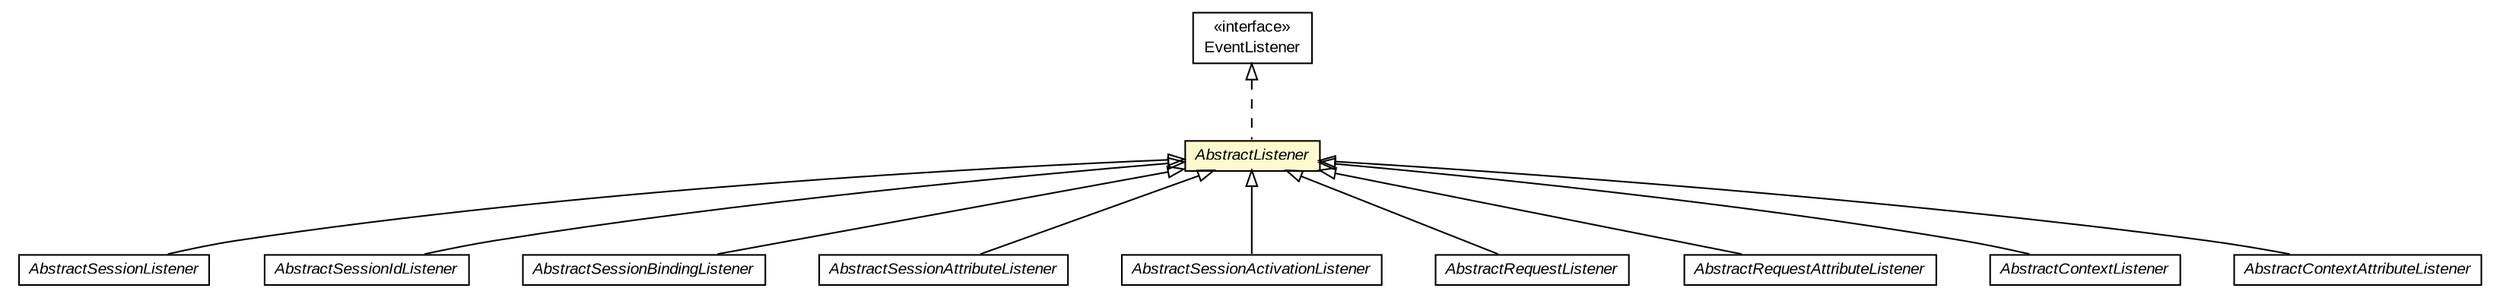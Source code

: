#!/usr/local/bin/dot
#
# Class diagram 
# Generated by UMLGraph version R5_6-24-gf6e263 (http://www.umlgraph.org/)
#

digraph G {
	edge [fontname="arial",fontsize=10,labelfontname="arial",labelfontsize=10];
	node [fontname="arial",fontsize=10,shape=plaintext];
	nodesep=0.25;
	ranksep=0.5;
	// org.gservlet.AbstractSessionListener
	c376 [label=<<table title="org.gservlet.AbstractSessionListener" border="0" cellborder="1" cellspacing="0" cellpadding="2" port="p" href="./AbstractSessionListener.html">
		<tr><td><table border="0" cellspacing="0" cellpadding="1">
<tr><td align="center" balign="center"><font face="arial italic"> AbstractSessionListener </font></td></tr>
		</table></td></tr>
		</table>>, URL="./AbstractSessionListener.html", fontname="arial", fontcolor="black", fontsize=10.0];
	// org.gservlet.AbstractSessionIdListener
	c377 [label=<<table title="org.gservlet.AbstractSessionIdListener" border="0" cellborder="1" cellspacing="0" cellpadding="2" port="p" href="./AbstractSessionIdListener.html">
		<tr><td><table border="0" cellspacing="0" cellpadding="1">
<tr><td align="center" balign="center"><font face="arial italic"> AbstractSessionIdListener </font></td></tr>
		</table></td></tr>
		</table>>, URL="./AbstractSessionIdListener.html", fontname="arial", fontcolor="black", fontsize=10.0];
	// org.gservlet.AbstractSessionBindingListener
	c378 [label=<<table title="org.gservlet.AbstractSessionBindingListener" border="0" cellborder="1" cellspacing="0" cellpadding="2" port="p" href="./AbstractSessionBindingListener.html">
		<tr><td><table border="0" cellspacing="0" cellpadding="1">
<tr><td align="center" balign="center"><font face="arial italic"> AbstractSessionBindingListener </font></td></tr>
		</table></td></tr>
		</table>>, URL="./AbstractSessionBindingListener.html", fontname="arial", fontcolor="black", fontsize=10.0];
	// org.gservlet.AbstractSessionAttributeListener
	c379 [label=<<table title="org.gservlet.AbstractSessionAttributeListener" border="0" cellborder="1" cellspacing="0" cellpadding="2" port="p" href="./AbstractSessionAttributeListener.html">
		<tr><td><table border="0" cellspacing="0" cellpadding="1">
<tr><td align="center" balign="center"><font face="arial italic"> AbstractSessionAttributeListener </font></td></tr>
		</table></td></tr>
		</table>>, URL="./AbstractSessionAttributeListener.html", fontname="arial", fontcolor="black", fontsize=10.0];
	// org.gservlet.AbstractSessionActivationListener
	c380 [label=<<table title="org.gservlet.AbstractSessionActivationListener" border="0" cellborder="1" cellspacing="0" cellpadding="2" port="p" href="./AbstractSessionActivationListener.html">
		<tr><td><table border="0" cellspacing="0" cellpadding="1">
<tr><td align="center" balign="center"><font face="arial italic"> AbstractSessionActivationListener </font></td></tr>
		</table></td></tr>
		</table>>, URL="./AbstractSessionActivationListener.html", fontname="arial", fontcolor="black", fontsize=10.0];
	// org.gservlet.AbstractRequestListener
	c382 [label=<<table title="org.gservlet.AbstractRequestListener" border="0" cellborder="1" cellspacing="0" cellpadding="2" port="p" href="./AbstractRequestListener.html">
		<tr><td><table border="0" cellspacing="0" cellpadding="1">
<tr><td align="center" balign="center"><font face="arial italic"> AbstractRequestListener </font></td></tr>
		</table></td></tr>
		</table>>, URL="./AbstractRequestListener.html", fontname="arial", fontcolor="black", fontsize=10.0];
	// org.gservlet.AbstractRequestAttributeListener
	c383 [label=<<table title="org.gservlet.AbstractRequestAttributeListener" border="0" cellborder="1" cellspacing="0" cellpadding="2" port="p" href="./AbstractRequestAttributeListener.html">
		<tr><td><table border="0" cellspacing="0" cellpadding="1">
<tr><td align="center" balign="center"><font face="arial italic"> AbstractRequestAttributeListener </font></td></tr>
		</table></td></tr>
		</table>>, URL="./AbstractRequestAttributeListener.html", fontname="arial", fontcolor="black", fontsize=10.0];
	// org.gservlet.AbstractListener
	c384 [label=<<table title="org.gservlet.AbstractListener" border="0" cellborder="1" cellspacing="0" cellpadding="2" port="p" bgcolor="lemonChiffon" href="./AbstractListener.html">
		<tr><td><table border="0" cellspacing="0" cellpadding="1">
<tr><td align="center" balign="center"><font face="arial italic"> AbstractListener </font></td></tr>
		</table></td></tr>
		</table>>, URL="./AbstractListener.html", fontname="arial", fontcolor="black", fontsize=10.0];
	// org.gservlet.AbstractContextListener
	c386 [label=<<table title="org.gservlet.AbstractContextListener" border="0" cellborder="1" cellspacing="0" cellpadding="2" port="p" href="./AbstractContextListener.html">
		<tr><td><table border="0" cellspacing="0" cellpadding="1">
<tr><td align="center" balign="center"><font face="arial italic"> AbstractContextListener </font></td></tr>
		</table></td></tr>
		</table>>, URL="./AbstractContextListener.html", fontname="arial", fontcolor="black", fontsize=10.0];
	// org.gservlet.AbstractContextAttributeListener
	c387 [label=<<table title="org.gservlet.AbstractContextAttributeListener" border="0" cellborder="1" cellspacing="0" cellpadding="2" port="p" href="./AbstractContextAttributeListener.html">
		<tr><td><table border="0" cellspacing="0" cellpadding="1">
<tr><td align="center" balign="center"><font face="arial italic"> AbstractContextAttributeListener </font></td></tr>
		</table></td></tr>
		</table>>, URL="./AbstractContextAttributeListener.html", fontname="arial", fontcolor="black", fontsize=10.0];
	//org.gservlet.AbstractSessionListener extends org.gservlet.AbstractListener
	c384:p -> c376:p [dir=back,arrowtail=empty];
	//org.gservlet.AbstractSessionIdListener extends org.gservlet.AbstractListener
	c384:p -> c377:p [dir=back,arrowtail=empty];
	//org.gservlet.AbstractSessionBindingListener extends org.gservlet.AbstractListener
	c384:p -> c378:p [dir=back,arrowtail=empty];
	//org.gservlet.AbstractSessionAttributeListener extends org.gservlet.AbstractListener
	c384:p -> c379:p [dir=back,arrowtail=empty];
	//org.gservlet.AbstractSessionActivationListener extends org.gservlet.AbstractListener
	c384:p -> c380:p [dir=back,arrowtail=empty];
	//org.gservlet.AbstractRequestListener extends org.gservlet.AbstractListener
	c384:p -> c382:p [dir=back,arrowtail=empty];
	//org.gservlet.AbstractRequestAttributeListener extends org.gservlet.AbstractListener
	c384:p -> c383:p [dir=back,arrowtail=empty];
	//org.gservlet.AbstractListener implements java.util.EventListener
	c401:p -> c384:p [dir=back,arrowtail=empty,style=dashed];
	//org.gservlet.AbstractContextListener extends org.gservlet.AbstractListener
	c384:p -> c386:p [dir=back,arrowtail=empty];
	//org.gservlet.AbstractContextAttributeListener extends org.gservlet.AbstractListener
	c384:p -> c387:p [dir=back,arrowtail=empty];
	// java.util.EventListener
	c401 [label=<<table title="java.util.EventListener" border="0" cellborder="1" cellspacing="0" cellpadding="2" port="p" href="https://docs.oracle.com/javase/7/docs/api/java/util/EventListener.html">
		<tr><td><table border="0" cellspacing="0" cellpadding="1">
<tr><td align="center" balign="center"> &#171;interface&#187; </td></tr>
<tr><td align="center" balign="center"> EventListener </td></tr>
		</table></td></tr>
		</table>>, URL="https://docs.oracle.com/javase/7/docs/api/java/util/EventListener.html", fontname="arial", fontcolor="black", fontsize=10.0];
}

